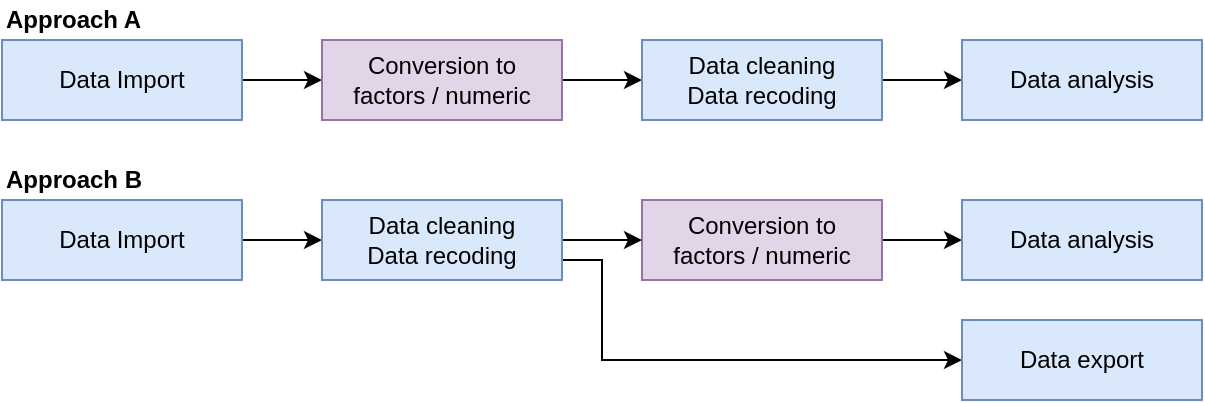 <mxfile version="12.6.5" type="device"><diagram id="ExFkcT_Qc6aa_9KxlopS" name="Page-1"><mxGraphModel dx="1089" dy="969" grid="1" gridSize="10" guides="1" tooltips="1" connect="1" arrows="1" fold="1" page="1" pageScale="1" pageWidth="827" pageHeight="1169" math="0" shadow="0"><root><mxCell id="0"/><mxCell id="1" parent="0"/><mxCell id="M5bLIQPF1mpKsuIsD98t-5" style="edgeStyle=orthogonalEdgeStyle;rounded=0;orthogonalLoop=1;jettySize=auto;html=1;exitX=1;exitY=0.5;exitDx=0;exitDy=0;entryX=0;entryY=0.5;entryDx=0;entryDy=0;" parent="1" source="M5bLIQPF1mpKsuIsD98t-1" target="M5bLIQPF1mpKsuIsD98t-2" edge="1"><mxGeometry relative="1" as="geometry"/></mxCell><mxCell id="M5bLIQPF1mpKsuIsD98t-1" value="Data Import" style="rounded=0;whiteSpace=wrap;html=1;fillColor=#dae8fc;strokeColor=#6c8ebf;" parent="1" vertex="1"><mxGeometry x="40" y="40" width="120" height="40" as="geometry"/></mxCell><mxCell id="M5bLIQPF1mpKsuIsD98t-6" style="edgeStyle=orthogonalEdgeStyle;rounded=0;orthogonalLoop=1;jettySize=auto;html=1;exitX=1;exitY=0.5;exitDx=0;exitDy=0;" parent="1" source="M5bLIQPF1mpKsuIsD98t-2" target="M5bLIQPF1mpKsuIsD98t-3" edge="1"><mxGeometry relative="1" as="geometry"/></mxCell><mxCell id="M5bLIQPF1mpKsuIsD98t-2" value="Conversion to &lt;br&gt;factors / numeric" style="rounded=0;whiteSpace=wrap;html=1;fillColor=#e1d5e7;strokeColor=#9673a6;" parent="1" vertex="1"><mxGeometry x="200" y="40" width="120" height="40" as="geometry"/></mxCell><mxCell id="M5bLIQPF1mpKsuIsD98t-7" style="edgeStyle=orthogonalEdgeStyle;rounded=0;orthogonalLoop=1;jettySize=auto;html=1;exitX=1;exitY=0.5;exitDx=0;exitDy=0;" parent="1" source="M5bLIQPF1mpKsuIsD98t-3" target="M5bLIQPF1mpKsuIsD98t-4" edge="1"><mxGeometry relative="1" as="geometry"/></mxCell><mxCell id="M5bLIQPF1mpKsuIsD98t-3" value="Data cleaning&lt;br&gt;Data recoding" style="rounded=0;whiteSpace=wrap;html=1;fillColor=#dae8fc;strokeColor=#6c8ebf;" parent="1" vertex="1"><mxGeometry x="360" y="40" width="120" height="40" as="geometry"/></mxCell><mxCell id="M5bLIQPF1mpKsuIsD98t-4" value="Data analysis" style="rounded=0;whiteSpace=wrap;html=1;fillColor=#dae8fc;strokeColor=#6c8ebf;" parent="1" vertex="1"><mxGeometry x="520" y="40" width="120" height="40" as="geometry"/></mxCell><mxCell id="M5bLIQPF1mpKsuIsD98t-15" style="edgeStyle=orthogonalEdgeStyle;rounded=0;orthogonalLoop=1;jettySize=auto;html=1;exitX=1;exitY=0.5;exitDx=0;exitDy=0;entryX=0;entryY=0.5;entryDx=0;entryDy=0;" parent="1" source="M5bLIQPF1mpKsuIsD98t-9" target="M5bLIQPF1mpKsuIsD98t-13" edge="1"><mxGeometry relative="1" as="geometry"/></mxCell><mxCell id="M5bLIQPF1mpKsuIsD98t-9" value="Data Import" style="rounded=0;whiteSpace=wrap;html=1;fillColor=#dae8fc;strokeColor=#6c8ebf;" parent="1" vertex="1"><mxGeometry x="40" y="120" width="120" height="40" as="geometry"/></mxCell><mxCell id="M5bLIQPF1mpKsuIsD98t-17" style="edgeStyle=orthogonalEdgeStyle;rounded=0;orthogonalLoop=1;jettySize=auto;html=1;exitX=1;exitY=0.5;exitDx=0;exitDy=0;entryX=0;entryY=0.5;entryDx=0;entryDy=0;" parent="1" source="M5bLIQPF1mpKsuIsD98t-11" target="M5bLIQPF1mpKsuIsD98t-14" edge="1"><mxGeometry relative="1" as="geometry"/></mxCell><mxCell id="M5bLIQPF1mpKsuIsD98t-11" value="Conversion to &lt;br&gt;factors / numeric" style="rounded=0;whiteSpace=wrap;html=1;fillColor=#e1d5e7;strokeColor=#9673a6;" parent="1" vertex="1"><mxGeometry x="360" y="120" width="120" height="40" as="geometry"/></mxCell><mxCell id="M5bLIQPF1mpKsuIsD98t-16" style="edgeStyle=orthogonalEdgeStyle;rounded=0;orthogonalLoop=1;jettySize=auto;html=1;exitX=1;exitY=0.5;exitDx=0;exitDy=0;entryX=0;entryY=0.5;entryDx=0;entryDy=0;" parent="1" source="M5bLIQPF1mpKsuIsD98t-13" target="M5bLIQPF1mpKsuIsD98t-11" edge="1"><mxGeometry relative="1" as="geometry"/></mxCell><mxCell id="zYgv_CFva7jyvbbmYol9-1" style="edgeStyle=orthogonalEdgeStyle;rounded=0;orthogonalLoop=1;jettySize=auto;html=1;exitX=1;exitY=0.75;exitDx=0;exitDy=0;entryX=0;entryY=0.5;entryDx=0;entryDy=0;" edge="1" parent="1" source="M5bLIQPF1mpKsuIsD98t-13" target="i2gbdxcrZwfM0BRfgwo--1"><mxGeometry relative="1" as="geometry"><Array as="points"><mxPoint x="340" y="150"/><mxPoint x="340" y="200"/></Array></mxGeometry></mxCell><mxCell id="M5bLIQPF1mpKsuIsD98t-13" value="Data cleaning&lt;br&gt;Data recoding" style="rounded=0;whiteSpace=wrap;html=1;fillColor=#dae8fc;strokeColor=#6c8ebf;" parent="1" vertex="1"><mxGeometry x="200" y="120" width="120" height="40" as="geometry"/></mxCell><mxCell id="M5bLIQPF1mpKsuIsD98t-14" value="Data analysis" style="rounded=0;whiteSpace=wrap;html=1;fillColor=#dae8fc;strokeColor=#6c8ebf;" parent="1" vertex="1"><mxGeometry x="520" y="120" width="120" height="40" as="geometry"/></mxCell><mxCell id="M5bLIQPF1mpKsuIsD98t-18" value="Approach A" style="text;html=1;strokeColor=none;fillColor=none;align=left;verticalAlign=middle;whiteSpace=wrap;rounded=0;fontStyle=1" parent="1" vertex="1"><mxGeometry x="40" y="20" width="120" height="20" as="geometry"/></mxCell><mxCell id="M5bLIQPF1mpKsuIsD98t-19" value="Approach B" style="text;html=1;strokeColor=none;fillColor=none;align=left;verticalAlign=middle;whiteSpace=wrap;rounded=0;fontStyle=1" parent="1" vertex="1"><mxGeometry x="40" y="100" width="120" height="20" as="geometry"/></mxCell><mxCell id="i2gbdxcrZwfM0BRfgwo--1" value="Data export" style="rounded=0;whiteSpace=wrap;html=1;fillColor=#dae8fc;strokeColor=#6c8ebf;" parent="1" vertex="1"><mxGeometry x="520" y="180" width="120" height="40" as="geometry"/></mxCell></root></mxGraphModel></diagram></mxfile>